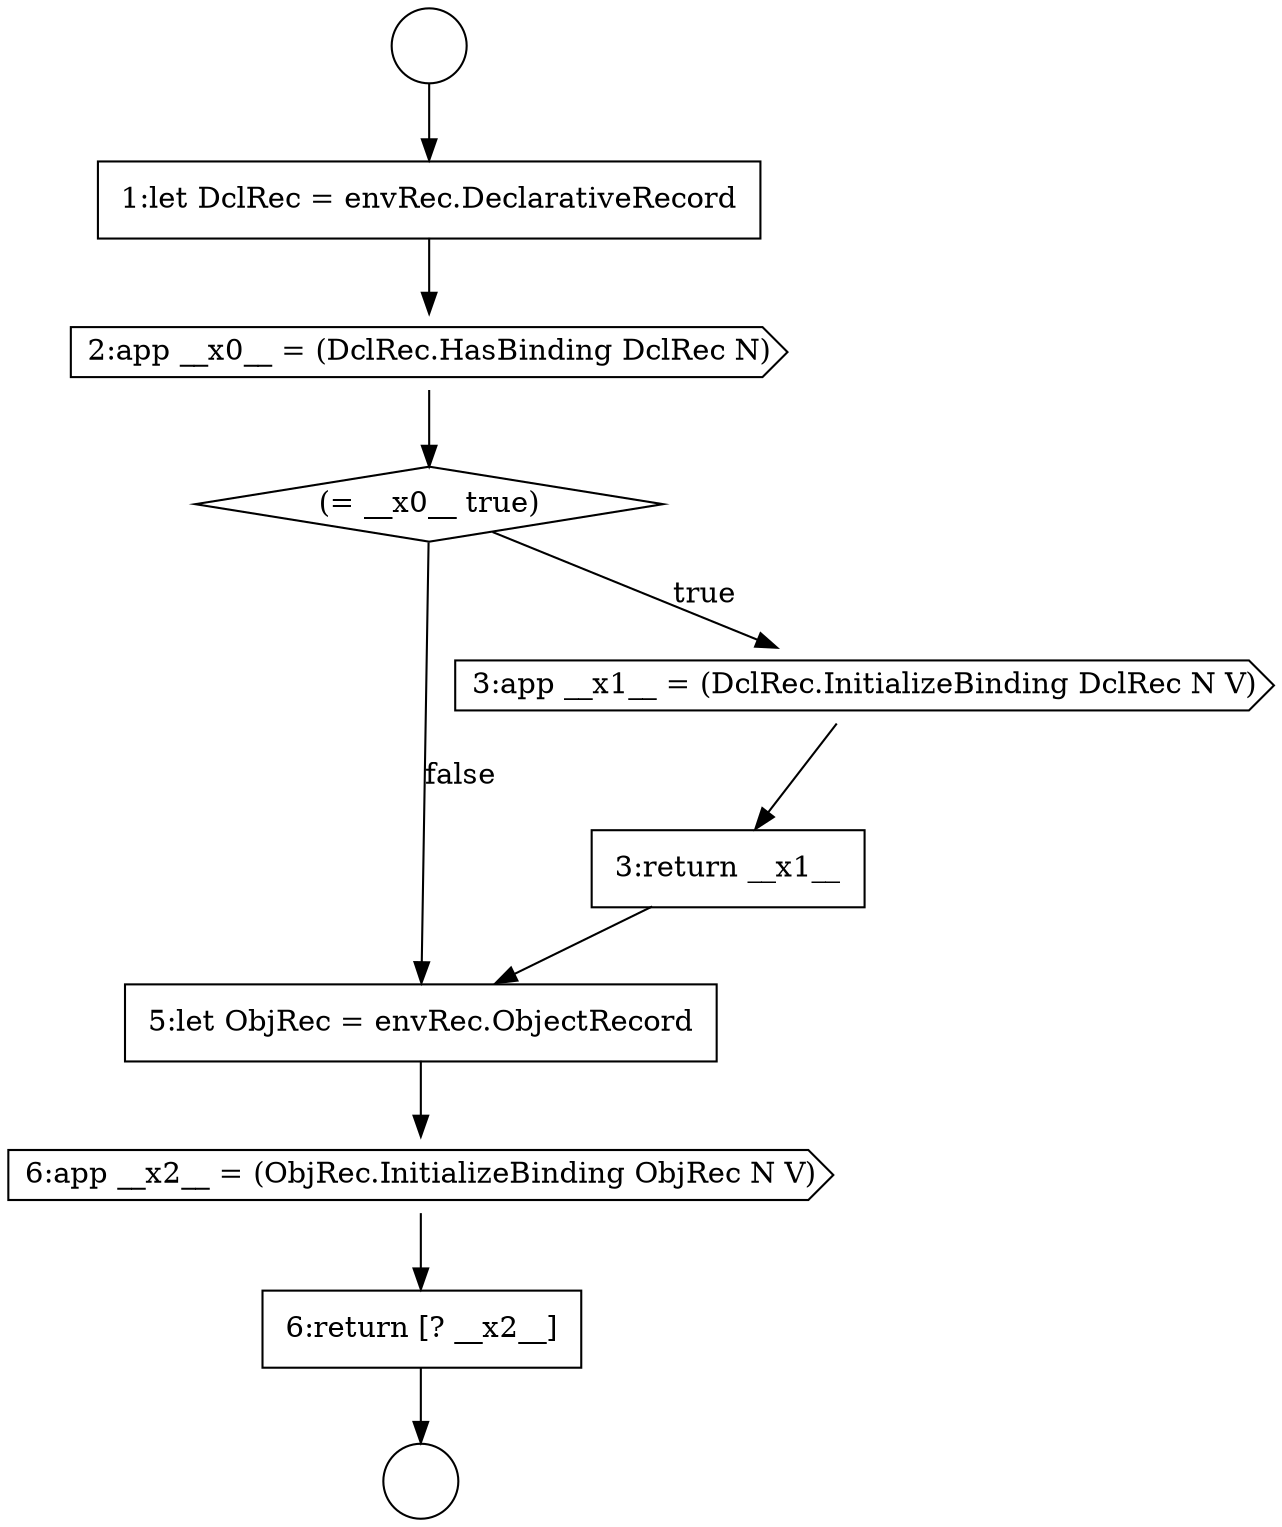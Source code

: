 digraph {
  node1237 [shape=none, margin=0, label=<<font color="black">
    <table border="0" cellborder="1" cellspacing="0" cellpadding="10">
      <tr><td align="left">1:let DclRec = envRec.DeclarativeRecord</td></tr>
    </table>
  </font>> color="black" fillcolor="white" style=filled]
  node1243 [shape=cds, label=<<font color="black">6:app __x2__ = (ObjRec.InitializeBinding ObjRec N V)</font>> color="black" fillcolor="white" style=filled]
  node1242 [shape=none, margin=0, label=<<font color="black">
    <table border="0" cellborder="1" cellspacing="0" cellpadding="10">
      <tr><td align="left">5:let ObjRec = envRec.ObjectRecord</td></tr>
    </table>
  </font>> color="black" fillcolor="white" style=filled]
  node1238 [shape=cds, label=<<font color="black">2:app __x0__ = (DclRec.HasBinding DclRec N)</font>> color="black" fillcolor="white" style=filled]
  node1241 [shape=none, margin=0, label=<<font color="black">
    <table border="0" cellborder="1" cellspacing="0" cellpadding="10">
      <tr><td align="left">3:return __x1__</td></tr>
    </table>
  </font>> color="black" fillcolor="white" style=filled]
  node1239 [shape=diamond, label=<<font color="black">(= __x0__ true)</font>> color="black" fillcolor="white" style=filled]
  node1235 [shape=circle label=" " color="black" fillcolor="white" style=filled]
  node1240 [shape=cds, label=<<font color="black">3:app __x1__ = (DclRec.InitializeBinding DclRec N V)</font>> color="black" fillcolor="white" style=filled]
  node1244 [shape=none, margin=0, label=<<font color="black">
    <table border="0" cellborder="1" cellspacing="0" cellpadding="10">
      <tr><td align="left">6:return [? __x2__]</td></tr>
    </table>
  </font>> color="black" fillcolor="white" style=filled]
  node1236 [shape=circle label=" " color="black" fillcolor="white" style=filled]
  node1244 -> node1236 [ color="black"]
  node1238 -> node1239 [ color="black"]
  node1241 -> node1242 [ color="black"]
  node1242 -> node1243 [ color="black"]
  node1239 -> node1240 [label=<<font color="black">true</font>> color="black"]
  node1239 -> node1242 [label=<<font color="black">false</font>> color="black"]
  node1240 -> node1241 [ color="black"]
  node1237 -> node1238 [ color="black"]
  node1243 -> node1244 [ color="black"]
  node1235 -> node1237 [ color="black"]
}
